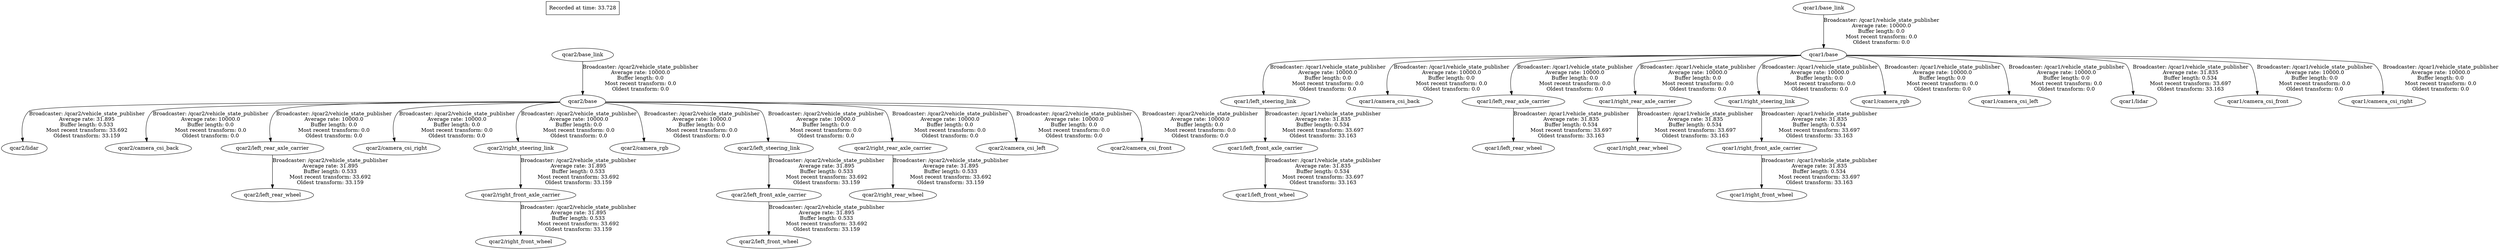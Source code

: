 digraph graphname {
	graph [bb="0,0,5248.7,671",
		compound=True,
		rank=same,
		rankdir=TB,
		ranksep=0.2
	];
	node [label="\N"];
	qcar2__base	 [height=0.5,
		label="qcar2/base",
		pos="1223.7,399",
		shape=ellipse,
		width=1.336];
	qcar2__lidar	 [height=0.5,
		label="qcar2/lidar",
		pos="48.746,272",
		shape=ellipse,
		width=1.354];
	qcar2__base -> qcar2__lidar	 [label="Broadcaster: /qcar2/vehicle_state_publisher\nAverage rate: 31.895\nBuffer length: 0.533\nMost recent transform: 33.692\nOldest transform: 33.159",
		lp="179.75,335.5",
		penwidth=1,
		pos="e,44.849,290.14 1175.5,397.82 958.36,396.9 81.716,392.01 60.746,373 41.063,355.16 40.517,323.27 43.325,300.29"];
	qcar2__camera_csi_back	 [height=0.5,
		label="qcar2/camera_csi_back",
		pos="309.75,272",
		shape=ellipse,
		width=2.5998];
	qcar2__base -> qcar2__camera_csi_back	 [label="Broadcaster: /qcar2/vehicle_state_publisher\nAverage rate: 10000.0\nBuffer length: 0.0\nMost recent transform: 0.0\nOldest transform: 0.0",
		lp="439.75,335.5",
		penwidth=1,
		pos="e,305.67,290.09 1175.5,397.52 990.61,395.55 336.59,387.59 320.75,373 301.23,355.02 301,323.16 304.05,300.22"];
	qcar2__left_rear_axle_carrier	 [height=0.5,
		label="qcar2/left_rear_axle_carrier",
		pos="570.75,272",
		shape=ellipse,
		width=3.015];
	qcar2__base -> qcar2__left_rear_axle_carrier	 [label="Broadcaster: /qcar2/vehicle_state_publisher\nAverage rate: 10000.0\nBuffer length: 0.0\nMost recent transform: 0.0\nOldest transform: 0.0",
		lp="698.75,335.5",
		penwidth=1,
		pos="e,566.32,290 1175.6,397.85 1029.8,397.17 601.26,393.45 579.75,373 560.55,354.76 560.97,322.94 564.48,300.09"];
	qcar2__camera_csi_right	 [height=0.5,
		label="qcar2/camera_csi_right",
		pos="831.75,272",
		shape=ellipse,
		width=2.5998];
	qcar2__base -> qcar2__camera_csi_right	 [label="Broadcaster: /qcar2/vehicle_state_publisher\nAverage rate: 10000.0\nBuffer length: 0.0\nMost recent transform: 0.0\nOldest transform: 0.0",
		lp="955.75,335.5",
		penwidth=1,
		pos="e,826.52,290.19 1175.6,398.39 1077.2,398.7 860.05,396.65 836.75,373 818.31,354.3 819.89,322.84 824.29,300.2"];
	qcar2__right_steering_link	 [height=0.5,
		label="qcar2/right_steering_link",
		pos="1092.7,272",
		shape=ellipse,
		width=2.7623];
	qcar2__base -> qcar2__right_steering_link	 [label="Broadcaster: /qcar2/vehicle_state_publisher\nAverage rate: 10000.0\nBuffer length: 0.0\nMost recent transform: 0.0\nOldest transform: 0.0",
		lp="1208.7,335.5",
		penwidth=1,
		pos="e,1086.1,290.05 1176.5,395.45 1142.5,392.51 1100.7,386.24 1089.7,373 1073.1,352.93 1077,321.98 1083.1,299.84"];
	qcar2__camera_rgb	 [height=0.5,
		label="qcar2/camera_rgb",
		pos="1353.7,272",
		shape=ellipse,
		width=2.0762];
	qcar2__base -> qcar2__camera_rgb	 [label="Broadcaster: /qcar2/vehicle_state_publisher\nAverage rate: 10000.0\nBuffer length: 0.0\nMost recent transform: 0.0\nOldest transform: 0.0",
		lp="1470.7,335.5",
		penwidth=1,
		pos="e,1352.1,290.35 1268.6,392.49 1294.2,388.44 1322.8,382.06 1331.7,373 1341.7,362.89 1347.8,326.37 1351,300.39"];
	qcar2__left_steering_link	 [height=0.5,
		label="qcar2/left_steering_link",
		pos="1614.7,272",
		shape=ellipse,
		width=2.6359];
	qcar2__base -> qcar2__left_steering_link	 [label="Broadcaster: /qcar2/vehicle_state_publisher\nAverage rate: 10000.0\nBuffer length: 0.0\nMost recent transform: 0.0\nOldest transform: 0.0",
		lp="1731.7,335.5",
		penwidth=1,
		pos="e,1613.4,290.17 1271.8,397.9 1366.3,397.26 1569,393.48 1592.7,373 1603.6,363.67 1609.5,326.59 1612.4,300.31"];
	qcar2__right_rear_axle_carrier	 [height=0.5,
		label="qcar2/right_rear_axle_carrier",
		pos="1875.7,272",
		shape=ellipse,
		width=3.1594];
	qcar2__base -> qcar2__right_rear_axle_carrier	 [label="Broadcaster: /qcar2/vehicle_state_publisher\nAverage rate: 10000.0\nBuffer length: 0.0\nMost recent transform: 0.0\nOldest transform: 0.0",
		lp="1992.7,335.5",
		penwidth=1,
		pos="e,1874.4,290.21 1271.7,397.68 1415,396.53 1831.5,391.6 1853.7,373 1864.7,363.82 1870.6,326.7 1873.4,300.38"];
	qcar2__camera_csi_left	 [height=0.5,
		label="qcar2/camera_csi_left",
		pos="2136.7,272",
		shape=ellipse,
		width=2.4734];
	qcar2__base -> qcar2__camera_csi_left	 [label="Broadcaster: /qcar2/vehicle_state_publisher\nAverage rate: 10000.0\nBuffer length: 0.0\nMost recent transform: 0.0\nOldest transform: 0.0",
		lp="2253.7,335.5",
		penwidth=1,
		pos="e,2135.5,290.23 1271.8,398.28 1452.5,399.1 2082.1,400.02 2114.7,373 2125.8,363.89 2131.6,326.75 2134.5,300.4"];
	qcar2__camera_csi_front	 [height=0.5,
		label="qcar2/camera_csi_front",
		pos="2397.7,272",
		shape=ellipse,
		width=2.6178];
	qcar2__base -> qcar2__camera_csi_front	 [label="Broadcaster: /qcar2/vehicle_state_publisher\nAverage rate: 10000.0\nBuffer length: 0.0\nMost recent transform: 0.0\nOldest transform: 0.0",
		lp="2519.7,335.5",
		penwidth=1,
		pos="e,2399.7,290.37 1271.9,397.76 1487.4,396.59 2354.1,390.79 2375.7,373 2396.6,355.85 2400.5,323.83 2400.1,300.64"];
	qcar1__base	 [height=0.5,
		label="qcar1/base",
		pos="3832.7,526",
		shape=ellipse,
		width=1.336];
	qcar1__left_steering_link	 [height=0.5,
		label="qcar1/left_steering_link",
		pos="2658.7,399",
		shape=ellipse,
		width=2.6359];
	qcar1__base -> qcar1__left_steering_link	 [label="Broadcaster: /qcar1/vehicle_state_publisher\nAverage rate: 10000.0\nBuffer length: 0.0\nMost recent transform: 0.0\nOldest transform: 0.0",
		lp="2790.7,462.5",
		penwidth=1,
		pos="e,2655,417.16 3784.6,524.81 3567.8,523.87 2692.8,518.88 2671.7,500 2652,482.23 2651.1,450.33 2653.6,427.33"];
	qcar1__camera_csi_back	 [height=0.5,
		label="qcar1/camera_csi_back",
		pos="2919.7,399",
		shape=ellipse,
		width=2.5998];
	qcar1__base -> qcar1__camera_csi_back	 [label="Broadcaster: /qcar1/vehicle_state_publisher\nAverage rate: 10000.0\nBuffer length: 0.0\nMost recent transform: 0.0\nOldest transform: 0.0",
		lp="3050.7,462.5",
		penwidth=1,
		pos="e,2915.9,417.12 3784.6,524.51 3600.1,522.52 2947.6,514.48 2931.7,500 2912.1,482.09 2911.6,450.22 2914.4,427.26"];
	qcar1__left_rear_axle_carrier	 [height=0.5,
		label="qcar1/left_rear_axle_carrier",
		pos="3180.7,399",
		shape=ellipse,
		width=3.015];
	qcar1__base -> qcar1__left_rear_axle_carrier	 [label="Broadcaster: /qcar1/vehicle_state_publisher\nAverage rate: 10000.0\nBuffer length: 0.0\nMost recent transform: 0.0\nOldest transform: 0.0",
		lp="3310.7,462.5",
		penwidth=1,
		pos="e,3176.7,417.05 3784.6,524.82 3639.3,524.07 3213.4,520.13 3191.7,500 3172.3,481.91 3172.1,450.07 3175.1,427.17"];
	qcar1__right_rear_axle_carrier	 [height=0.5,
		label="qcar1/right_rear_axle_carrier",
		pos="3441.7,399",
		shape=ellipse,
		width=3.1594];
	qcar1__base -> qcar1__right_rear_axle_carrier	 [label="Broadcaster: /qcar1/vehicle_state_publisher\nAverage rate: 10000.0\nBuffer length: 0.0\nMost recent transform: 0.0\nOldest transform: 0.0",
		lp="3568.7,462.5",
		penwidth=1,
		pos="e,3437.1,417.27 3784.4,525.3 3686.8,525.42 3473.1,523.01 3449.7,500 3431,481.53 3431.6,450.03 3435.2,427.32"];
	qcar1__right_steering_link	 [height=0.5,
		label="qcar1/right_steering_link",
		pos="3702.7,399",
		shape=ellipse,
		width=2.7623];
	qcar1__base -> qcar1__right_steering_link	 [label="Broadcaster: /qcar1/vehicle_state_publisher\nAverage rate: 10000.0\nBuffer length: 0.0\nMost recent transform: 0.0\nOldest transform: 0.0",
		lp="3822.7,462.5",
		penwidth=1,
		pos="e,3697,417.06 3785.6,522.01 3753.2,518.86 3714.2,512.53 3703.7,500 3687.1,479.96 3689.6,449.01 3694.6,426.85"];
	qcar1__camera_rgb	 [height=0.5,
		label="qcar1/camera_rgb",
		pos="3963.7,399",
		shape=ellipse,
		width=2.0762];
	qcar1__base -> qcar1__camera_rgb	 [label="Broadcaster: /qcar1/vehicle_state_publisher\nAverage rate: 10000.0\nBuffer length: 0.0\nMost recent transform: 0.0\nOldest transform: 0.0",
		lp="4080.7,462.5",
		penwidth=1,
		pos="e,3962.1,417.36 3877.8,519.58 3903.6,515.56 3932.7,509.17 3941.7,500 3951.8,489.9 3957.8,453.38 3961,427.4"];
	qcar1__camera_csi_left	 [height=0.5,
		label="qcar1/camera_csi_left",
		pos="4224.7,399",
		shape=ellipse,
		width=2.4734];
	qcar1__base -> qcar1__camera_csi_left	 [label="Broadcaster: /qcar1/vehicle_state_publisher\nAverage rate: 10000.0\nBuffer length: 0.0\nMost recent transform: 0.0\nOldest transform: 0.0",
		lp="4341.7,462.5",
		penwidth=1,
		pos="e,4223.4,417.17 3881,524.91 3975.7,524.28 4178.9,520.53 4202.7,500 4213.6,490.67 4219.5,453.59 4222.4,427.31"];
	qcar1__lidar	 [height=0.5,
		label="qcar1/lidar",
		pos="4485.7,399",
		shape=ellipse,
		width=1.354];
	qcar1__base -> qcar1__lidar	 [label="Broadcaster: /qcar1/vehicle_state_publisher\nAverage rate: 31.835\nBuffer length: 0.534\nMost recent transform: 33.697\nOldest transform: 33.163",
		lp="4602.7,462.5",
		penwidth=1,
		pos="e,4484.4,417.21 3880.8,524.69 4024.3,523.54 4441.5,518.63 4463.7,500 4474.7,490.82 4480.6,453.7 4483.4,427.38"];
	qcar1__camera_csi_front	 [height=0.5,
		label="qcar1/camera_csi_front",
		pos="4746.7,399",
		shape=ellipse,
		width=2.6178];
	qcar1__base -> qcar1__camera_csi_front	 [label="Broadcaster: /qcar1/vehicle_state_publisher\nAverage rate: 10000.0\nBuffer length: 0.0\nMost recent transform: 0.0\nOldest transform: 0.0",
		lp="4863.7,462.5",
		penwidth=1,
		pos="e,4745.5,417.23 3880.9,525.28 4061.8,526.11 4692,527.05 4724.7,500 4735.8,490.89 4741.6,453.75 4744.5,427.4"];
	qcar1__camera_csi_right	 [height=0.5,
		label="qcar1/camera_csi_right",
		pos="5007.7,399",
		shape=ellipse,
		width=2.5998];
	qcar1__base -> qcar1__camera_csi_right	 [label="Broadcaster: /qcar1/vehicle_state_publisher\nAverage rate: 10000.0\nBuffer length: 0.0\nMost recent transform: 0.0\nOldest transform: 0.0",
		lp="5129.7,462.5",
		penwidth=1,
		pos="e,5009.7,417.37 3880.9,524.76 4096.6,523.6 4964.1,517.81 4985.7,500 5006.6,482.85 5010.5,450.83 5010.1,427.64"];
	qcar1__left_front_axle_carrier	 [height=0.5,
		label="qcar1/left_front_axle_carrier",
		pos="2658.7,272",
		shape=ellipse,
		width=3.1233];
	qcar1__left_steering_link -> qcar1__left_front_axle_carrier	 [label="Broadcaster: /qcar1/vehicle_state_publisher\nAverage rate: 31.835\nBuffer length: 0.534\nMost recent transform: 33.697\nOldest transform: 33.163",
		lp="2777.7,335.5",
		penwidth=1,
		pos="e,2658.7,290.31 2658.7,380.88 2658.7,360.15 2658.7,324.95 2658.7,300.42"];
	qcar1__base_link	 [height=0.5,
		label="qcar1/base_link",
		pos="3832.7,653",
		shape=ellipse,
		width=1.8415];
	qcar1__base_link -> qcar1__base	 [label="Broadcaster: /qcar1/vehicle_state_publisher\nAverage rate: 10000.0\nBuffer length: 0.0\nMost recent transform: 0.0\nOldest transform: 0.0",
		lp="3951.7,589.5",
		penwidth=1,
		pos="e,3832.7,544.31 3832.7,634.88 3832.7,614.15 3832.7,578.95 3832.7,554.42"];
	qcar2__left_rear_wheel	 [height=0.5,
		label="qcar2/left_rear_wheel",
		pos="570.75,145",
		shape=ellipse,
		width=2.4373];
	qcar2__left_rear_axle_carrier -> qcar2__left_rear_wheel	 [label="Broadcaster: /qcar2/vehicle_state_publisher\nAverage rate: 31.895\nBuffer length: 0.533\nMost recent transform: 33.692\nOldest transform: 33.159",
		lp="689.75,208.5",
		penwidth=1,
		pos="e,570.75,163.31 570.75,253.88 570.75,233.15 570.75,197.95 570.75,173.42"];
	qcar1__left_rear_wheel	 [height=0.5,
		label="qcar1/left_rear_wheel",
		pos="3180.7,272",
		shape=ellipse,
		width=2.4373];
	qcar1__left_rear_axle_carrier -> qcar1__left_rear_wheel	 [label="Broadcaster: /qcar1/vehicle_state_publisher\nAverage rate: 31.835\nBuffer length: 0.534\nMost recent transform: 33.697\nOldest transform: 33.163",
		lp="3299.7,335.5",
		penwidth=1,
		pos="e,3180.7,290.31 3180.7,380.88 3180.7,360.15 3180.7,324.95 3180.7,300.42"];
	qcar1__right_rear_wheel	 [height=0.5,
		label="qcar1/right_rear_wheel",
		pos="3441.7,272",
		shape=ellipse,
		width=2.5817];
	qcar1__right_rear_axle_carrier -> qcar1__right_rear_wheel	 [label="Broadcaster: /qcar1/vehicle_state_publisher\nAverage rate: 31.835\nBuffer length: 0.534\nMost recent transform: 33.697\nOldest transform: 33.163",
		lp="3560.7,335.5",
		penwidth=1,
		pos="e,3441.7,290.31 3441.7,380.88 3441.7,360.15 3441.7,324.95 3441.7,300.42"];
	qcar1__right_front_axle_carrier	 [height=0.5,
		label="qcar1/right_front_axle_carrier",
		pos="3702.7,272",
		shape=ellipse,
		width=3.2497];
	qcar1__right_steering_link -> qcar1__right_front_axle_carrier	 [label="Broadcaster: /qcar1/vehicle_state_publisher\nAverage rate: 31.835\nBuffer length: 0.534\nMost recent transform: 33.697\nOldest transform: 33.163",
		lp="3821.7,335.5",
		penwidth=1,
		pos="e,3702.7,290.31 3702.7,380.88 3702.7,360.15 3702.7,324.95 3702.7,300.42"];
	qcar1__right_front_wheel	 [height=0.5,
		label="qcar1/right_front_wheel",
		pos="3702.7,145",
		shape=ellipse,
		width=2.672];
	qcar1__right_front_axle_carrier -> qcar1__right_front_wheel	 [label="Broadcaster: /qcar1/vehicle_state_publisher\nAverage rate: 31.835\nBuffer length: 0.534\nMost recent transform: 33.697\nOldest transform: 33.163",
		lp="3821.7,208.5",
		penwidth=1,
		pos="e,3702.7,163.31 3702.7,253.88 3702.7,233.15 3702.7,197.95 3702.7,173.42"];
	qcar2__left_front_axle_carrier	 [height=0.5,
		label="qcar2/left_front_axle_carrier",
		pos="1614.7,145",
		shape=ellipse,
		width=3.1233];
	qcar2__left_front_wheel	 [height=0.5,
		label="qcar2/left_front_wheel",
		pos="1614.7,18",
		shape=ellipse,
		width=2.5276];
	qcar2__left_front_axle_carrier -> qcar2__left_front_wheel	 [label="Broadcaster: /qcar2/vehicle_state_publisher\nAverage rate: 31.895\nBuffer length: 0.533\nMost recent transform: 33.692\nOldest transform: 33.159",
		lp="1733.7,81.5",
		penwidth=1,
		pos="e,1614.7,36.313 1614.7,126.88 1614.7,106.15 1614.7,70.953 1614.7,46.422"];
	qcar1__left_front_wheel	 [height=0.5,
		label="qcar1/left_front_wheel",
		pos="2658.7,145",
		shape=ellipse,
		width=2.5276];
	qcar1__left_front_axle_carrier -> qcar1__left_front_wheel	 [label="Broadcaster: /qcar1/vehicle_state_publisher\nAverage rate: 31.835\nBuffer length: 0.534\nMost recent transform: 33.697\nOldest transform: 33.163",
		lp="2777.7,208.5",
		penwidth=1,
		pos="e,2658.7,163.31 2658.7,253.88 2658.7,233.15 2658.7,197.95 2658.7,173.42"];
	qcar2__base_link	 [height=0.5,
		label="qcar2/base_link",
		pos="1223.7,526",
		shape=ellipse,
		width=1.8415];
	qcar2__base_link -> qcar2__base	 [label="Broadcaster: /qcar2/vehicle_state_publisher\nAverage rate: 10000.0\nBuffer length: 0.0\nMost recent transform: 0.0\nOldest transform: 0.0",
		lp="1342.7,462.5",
		penwidth=1,
		pos="e,1223.7,417.31 1223.7,507.88 1223.7,487.15 1223.7,451.95 1223.7,427.42"];
	qcar2__right_front_axle_carrier	 [height=0.5,
		label="qcar2/right_front_axle_carrier",
		pos="1092.7,145",
		shape=ellipse,
		width=3.2497];
	qcar2__right_steering_link -> qcar2__right_front_axle_carrier	 [label="Broadcaster: /qcar2/vehicle_state_publisher\nAverage rate: 31.895\nBuffer length: 0.533\nMost recent transform: 33.692\nOldest transform: 33.159",
		lp="1211.7,208.5",
		penwidth=1,
		pos="e,1092.7,163.31 1092.7,253.88 1092.7,233.15 1092.7,197.95 1092.7,173.42"];
	qcar2__left_steering_link -> qcar2__left_front_axle_carrier	 [label="Broadcaster: /qcar2/vehicle_state_publisher\nAverage rate: 31.895\nBuffer length: 0.533\nMost recent transform: 33.692\nOldest transform: 33.159",
		lp="1733.7,208.5",
		penwidth=1,
		pos="e,1614.7,163.31 1614.7,253.88 1614.7,233.15 1614.7,197.95 1614.7,173.42"];
	qcar2__right_rear_wheel	 [height=0.5,
		label="qcar2/right_rear_wheel",
		pos="1875.7,145",
		shape=ellipse,
		width=2.5817];
	qcar2__right_rear_axle_carrier -> qcar2__right_rear_wheel	 [label="Broadcaster: /qcar2/vehicle_state_publisher\nAverage rate: 31.895\nBuffer length: 0.533\nMost recent transform: 33.692\nOldest transform: 33.159",
		lp="1994.7,208.5",
		penwidth=1,
		pos="e,1875.7,163.31 1875.7,253.88 1875.7,233.15 1875.7,197.95 1875.7,173.42"];
	qcar2__right_front_wheel	 [height=0.5,
		label="qcar2/right_front_wheel",
		pos="1092.7,18",
		shape=ellipse,
		width=2.672];
	qcar2__right_front_axle_carrier -> qcar2__right_front_wheel	 [label="Broadcaster: /qcar2/vehicle_state_publisher\nAverage rate: 31.895\nBuffer length: 0.533\nMost recent transform: 33.692\nOldest transform: 33.159",
		lp="1211.7,81.5",
		penwidth=1,
		pos="e,1092.7,36.313 1092.7,126.88 1092.7,106.15 1092.7,70.953 1092.7,46.422"];
	"_22Recorded_20at_20time_3A_2033.728_22"	 [height=0.5,
		label="Recorded at time: 33.728",
		pos="1223.7,653",
		shape=box,
		width=2.1528];
	"_22Recorded_20at_20time_3A_2033.728_22" -> qcar2__base_link	 [penwidth=1,
		pos="e,1223.7,544.31 1223.7,634.88 1223.7,614.15 1223.7,578.95 1223.7,554.42",
		style=invis];
}
